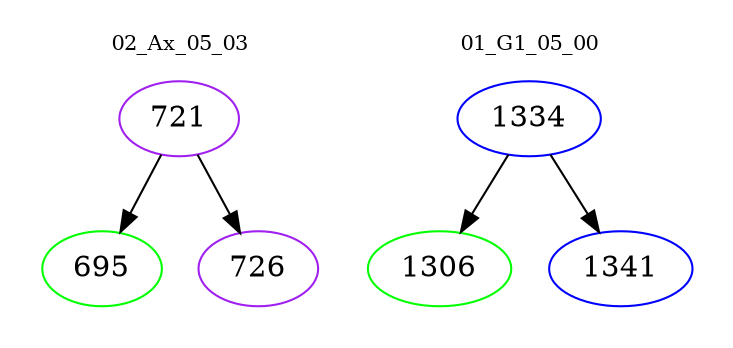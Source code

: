 digraph{
subgraph cluster_0 {
color = white
label = "02_Ax_05_03";
fontsize=10;
T0_721 [label="721", color="purple"]
T0_721 -> T0_695 [color="black"]
T0_695 [label="695", color="green"]
T0_721 -> T0_726 [color="black"]
T0_726 [label="726", color="purple"]
}
subgraph cluster_1 {
color = white
label = "01_G1_05_00";
fontsize=10;
T1_1334 [label="1334", color="blue"]
T1_1334 -> T1_1306 [color="black"]
T1_1306 [label="1306", color="green"]
T1_1334 -> T1_1341 [color="black"]
T1_1341 [label="1341", color="blue"]
}
}
